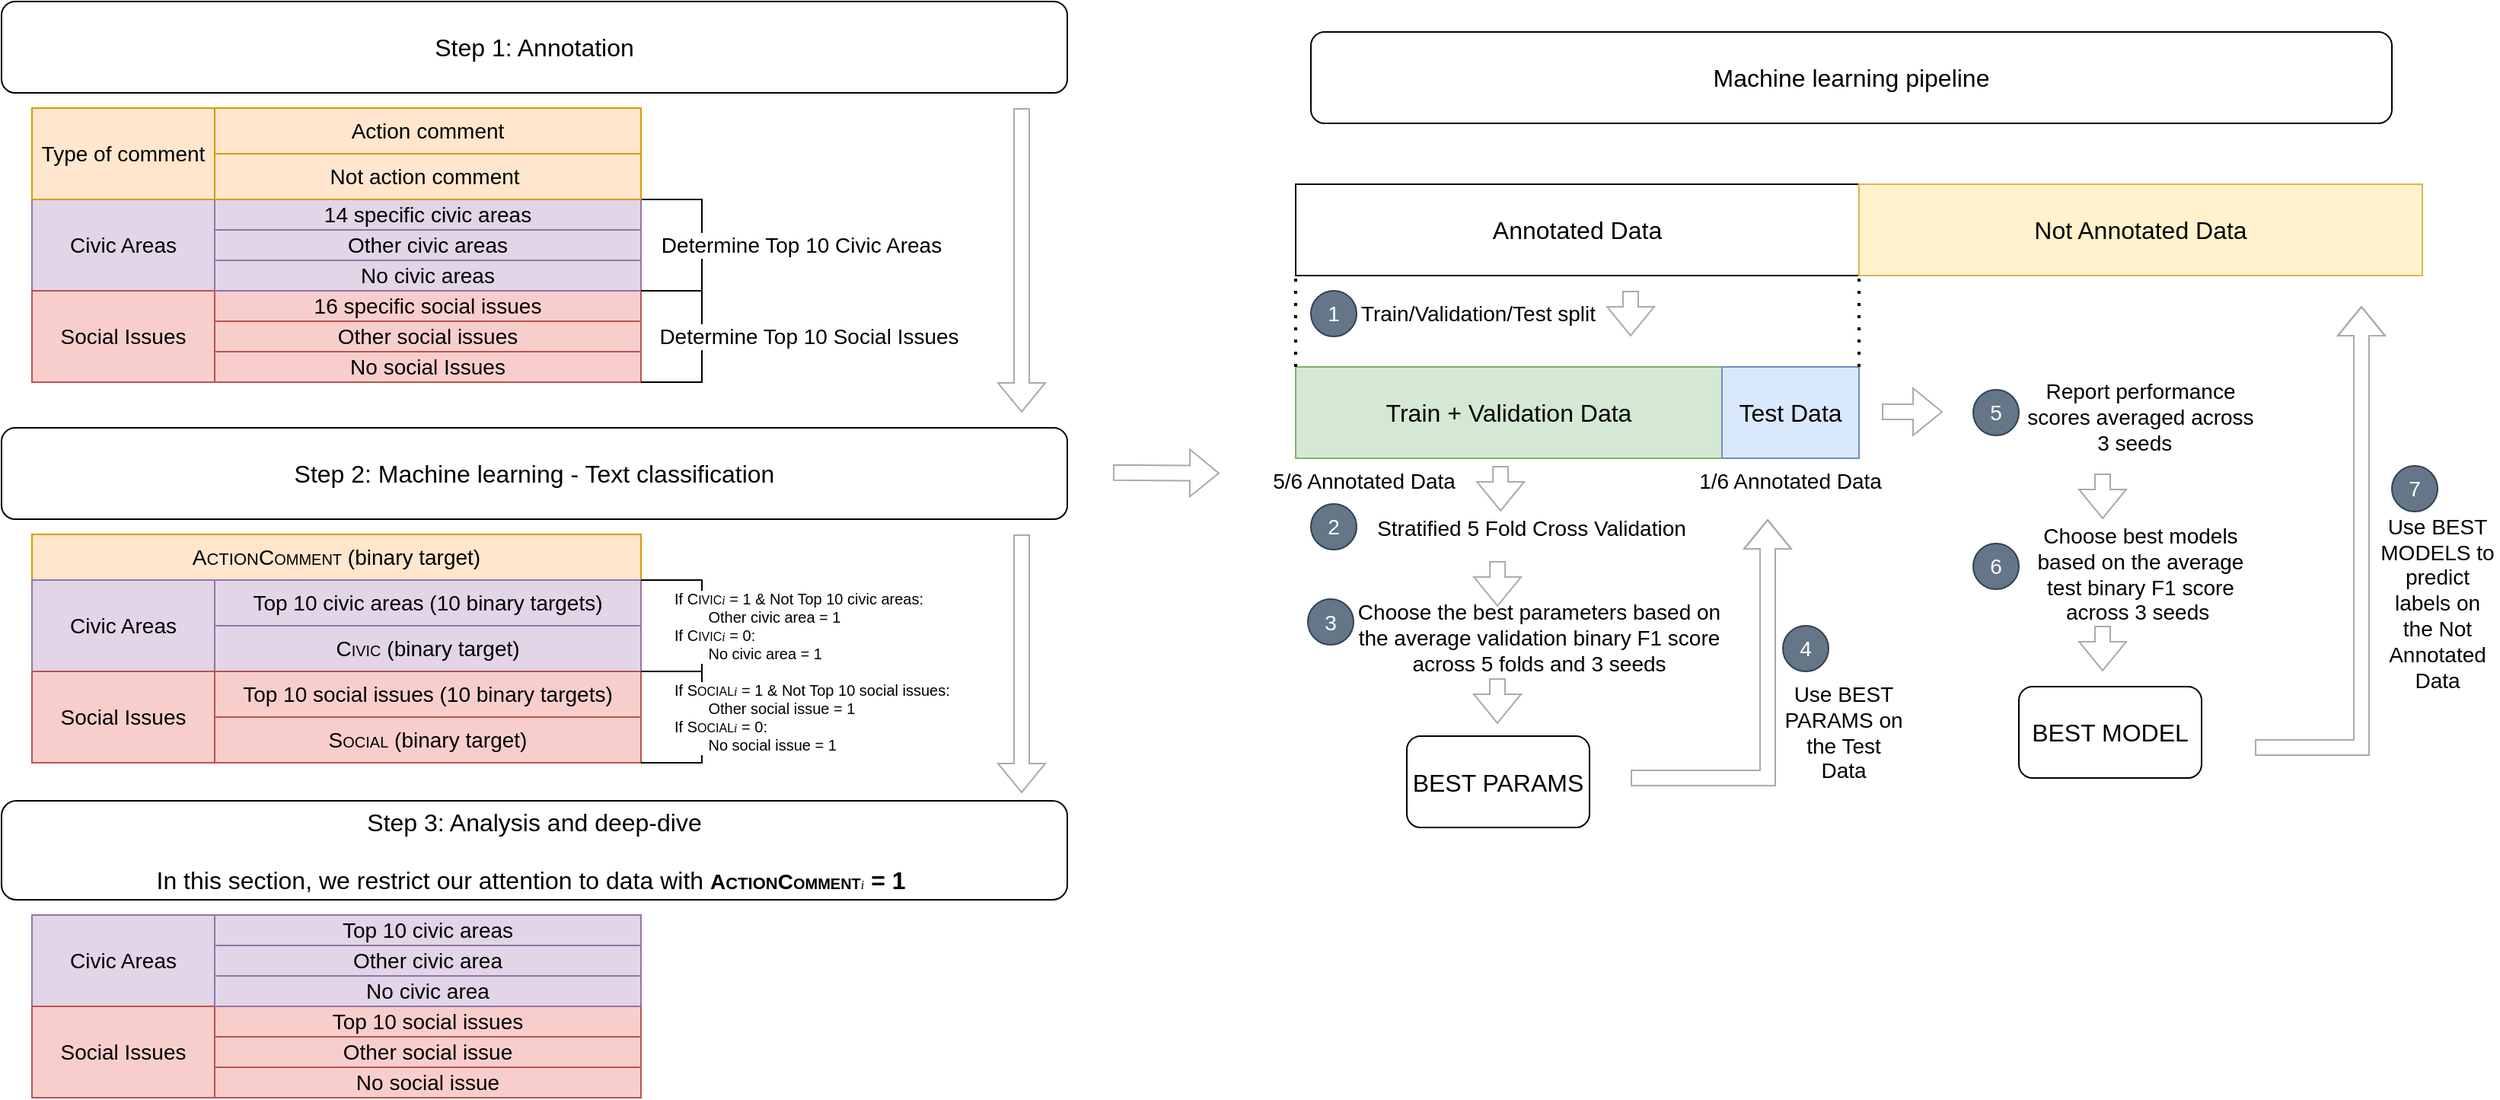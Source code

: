 <mxfile version="26.0.5">
  <diagram name="Page-1" id="k8qGRllSuCCMeSWJRuRN">
    <mxGraphModel dx="857" dy="570" grid="1" gridSize="10" guides="1" tooltips="1" connect="1" arrows="1" fold="1" page="1" pageScale="1" pageWidth="850" pageHeight="1100" math="0" shadow="0">
      <root>
        <mxCell id="0" />
        <mxCell id="1" parent="0" />
        <mxCell id="Wy1gnbVzSQiRrtNqNRIT-1" value="Annotated Data" style="rounded=0;whiteSpace=wrap;html=1;fontSize=16;" parent="1" vertex="1">
          <mxGeometry x="870" y="130" width="370" height="60" as="geometry" />
        </mxCell>
        <mxCell id="Wy1gnbVzSQiRrtNqNRIT-2" value="Not Annotated Data" style="rounded=0;whiteSpace=wrap;html=1;fillColor=#fff2cc;strokeColor=#d6b656;fontSize=16;" parent="1" vertex="1">
          <mxGeometry x="1240" y="130" width="370" height="60" as="geometry" />
        </mxCell>
        <mxCell id="Wy1gnbVzSQiRrtNqNRIT-3" value="Train + Validation Data" style="rounded=0;whiteSpace=wrap;html=1;fillColor=#d5e8d4;strokeColor=#82b366;fontSize=16;" parent="1" vertex="1">
          <mxGeometry x="870" y="250" width="280" height="60" as="geometry" />
        </mxCell>
        <mxCell id="Wy1gnbVzSQiRrtNqNRIT-4" value="Test Data" style="rounded=0;whiteSpace=wrap;html=1;fillColor=#dae8fc;strokeColor=#6c8ebf;fontSize=16;" parent="1" vertex="1">
          <mxGeometry x="1150" y="250" width="90" height="60" as="geometry" />
        </mxCell>
        <mxCell id="Wy1gnbVzSQiRrtNqNRIT-5" value="" style="endArrow=none;dashed=1;html=1;dashPattern=1 3;strokeWidth=2;rounded=0;exitX=1;exitY=0;exitDx=0;exitDy=0;entryX=1;entryY=1;entryDx=0;entryDy=0;fontSize=14;" parent="1" source="Wy1gnbVzSQiRrtNqNRIT-4" target="Wy1gnbVzSQiRrtNqNRIT-1" edge="1">
          <mxGeometry width="50" height="50" relative="1" as="geometry">
            <mxPoint x="1230" y="240" as="sourcePoint" />
            <mxPoint x="1240" y="180" as="targetPoint" />
          </mxGeometry>
        </mxCell>
        <mxCell id="Wy1gnbVzSQiRrtNqNRIT-6" value="" style="endArrow=none;dashed=1;html=1;dashPattern=1 3;strokeWidth=2;rounded=0;entryX=0;entryY=1;entryDx=0;entryDy=0;exitX=0;exitY=0;exitDx=0;exitDy=0;fontSize=14;" parent="1" source="Wy1gnbVzSQiRrtNqNRIT-3" target="Wy1gnbVzSQiRrtNqNRIT-1" edge="1">
          <mxGeometry width="50" height="50" relative="1" as="geometry">
            <mxPoint x="840" y="250" as="sourcePoint" />
            <mxPoint x="869" y="190" as="targetPoint" />
          </mxGeometry>
        </mxCell>
        <mxCell id="Wy1gnbVzSQiRrtNqNRIT-25" value="1/6 Annotated Data" style="text;html=1;align=center;verticalAlign=middle;whiteSpace=wrap;rounded=0;fontSize=14;" parent="1" vertex="1">
          <mxGeometry x="1120" y="310" width="150" height="30" as="geometry" />
        </mxCell>
        <mxCell id="Wy1gnbVzSQiRrtNqNRIT-26" value="5/6 Annotated Data" style="text;html=1;align=center;verticalAlign=middle;whiteSpace=wrap;rounded=0;fontSize=14;" parent="1" vertex="1">
          <mxGeometry x="840" y="310" width="150" height="30" as="geometry" />
        </mxCell>
        <mxCell id="Wy1gnbVzSQiRrtNqNRIT-27" value="" style="shape=flexArrow;endArrow=classic;html=1;rounded=0;strokeColor=light-dark(#aaaaaa, #ededed);fontSize=14;" parent="1" edge="1">
          <mxGeometry width="50" height="50" relative="1" as="geometry">
            <mxPoint x="1004.58" y="315" as="sourcePoint" />
            <mxPoint x="1004.58" y="345" as="targetPoint" />
          </mxGeometry>
        </mxCell>
        <mxCell id="Wy1gnbVzSQiRrtNqNRIT-29" value="Stratified 5 Fold Cross Validation" style="text;html=1;align=center;verticalAlign=middle;whiteSpace=wrap;rounded=0;fontSize=14;" parent="1" vertex="1">
          <mxGeometry x="890" y="341" width="270" height="30" as="geometry" />
        </mxCell>
        <mxCell id="Wy1gnbVzSQiRrtNqNRIT-32" value="" style="shape=flexArrow;endArrow=classic;html=1;rounded=0;strokeColor=light-dark(#aaaaaa, #ededed);fontSize=14;" parent="1" edge="1">
          <mxGeometry width="50" height="50" relative="1" as="geometry">
            <mxPoint x="1002.58" y="377.5" as="sourcePoint" />
            <mxPoint x="1002.58" y="407.5" as="targetPoint" />
          </mxGeometry>
        </mxCell>
        <mxCell id="Wy1gnbVzSQiRrtNqNRIT-34" value="Choose the best parameters based on the average validation binary F1 score across 5 folds and 3 seeds" style="text;html=1;align=center;verticalAlign=middle;whiteSpace=wrap;rounded=0;fontSize=14;" parent="1" vertex="1">
          <mxGeometry x="900" y="392.5" width="260" height="70" as="geometry" />
        </mxCell>
        <mxCell id="Wy1gnbVzSQiRrtNqNRIT-35" value="" style="shape=flexArrow;endArrow=classic;html=1;rounded=0;strokeColor=light-dark(#aaaaaa, #ededed);fontSize=14;" parent="1" edge="1">
          <mxGeometry width="50" height="50" relative="1" as="geometry">
            <mxPoint x="1400" y="420" as="sourcePoint" />
            <mxPoint x="1400" y="450" as="targetPoint" />
          </mxGeometry>
        </mxCell>
        <mxCell id="Wy1gnbVzSQiRrtNqNRIT-36" value="BEST PARAMS" style="rounded=1;whiteSpace=wrap;html=1;fontSize=16;" parent="1" vertex="1">
          <mxGeometry x="943" y="492.5" width="120" height="60" as="geometry" />
        </mxCell>
        <mxCell id="Wy1gnbVzSQiRrtNqNRIT-37" value="" style="shape=flexArrow;endArrow=classic;html=1;rounded=0;strokeColor=light-dark(#aaaaaa, #ededed);fontSize=14;" parent="1" edge="1">
          <mxGeometry width="50" height="50" relative="1" as="geometry">
            <mxPoint x="1090" y="520" as="sourcePoint" />
            <mxPoint x="1180" y="350" as="targetPoint" />
            <Array as="points">
              <mxPoint x="1180" y="520" />
            </Array>
          </mxGeometry>
        </mxCell>
        <mxCell id="Wy1gnbVzSQiRrtNqNRIT-38" value="Use BEST PARAMS on the Test Data" style="text;html=1;align=center;verticalAlign=middle;whiteSpace=wrap;rounded=0;fontSize=14;" parent="1" vertex="1">
          <mxGeometry x="1190" y="475" width="80" height="30" as="geometry" />
        </mxCell>
        <mxCell id="Wy1gnbVzSQiRrtNqNRIT-40" value="" style="shape=flexArrow;endArrow=classic;html=1;rounded=0;strokeColor=light-dark(#aaaaaa, #ededed);fontSize=14;" parent="1" edge="1">
          <mxGeometry width="50" height="50" relative="1" as="geometry">
            <mxPoint x="1255" y="279.5" as="sourcePoint" />
            <mxPoint x="1295" y="279.5" as="targetPoint" />
          </mxGeometry>
        </mxCell>
        <mxCell id="Wy1gnbVzSQiRrtNqNRIT-41" value="Report performance scores averaged across 3 seeds &amp;nbsp;" style="text;html=1;align=center;verticalAlign=middle;whiteSpace=wrap;rounded=0;fontSize=14;" parent="1" vertex="1">
          <mxGeometry x="1345" y="268" width="160" height="30" as="geometry" />
        </mxCell>
        <mxCell id="Wy1gnbVzSQiRrtNqNRIT-42" value="BEST MODEL" style="rounded=1;whiteSpace=wrap;html=1;fontSize=16;" parent="1" vertex="1">
          <mxGeometry x="1345" y="460" width="120" height="60" as="geometry" />
        </mxCell>
        <mxCell id="Wy1gnbVzSQiRrtNqNRIT-44" value="Choose best models based on the average test binary F1 score across 3 seeds&amp;nbsp;" style="text;html=1;align=center;verticalAlign=middle;whiteSpace=wrap;rounded=0;fontSize=14;" parent="1" vertex="1">
          <mxGeometry x="1345" y="371" width="160" height="30" as="geometry" />
        </mxCell>
        <mxCell id="Wy1gnbVzSQiRrtNqNRIT-46" value="" style="shape=flexArrow;endArrow=classic;html=1;rounded=0;strokeColor=light-dark(#aaaaaa, #ededed);fontSize=14;" parent="1" edge="1">
          <mxGeometry width="50" height="50" relative="1" as="geometry">
            <mxPoint x="1002.5" y="454.5" as="sourcePoint" />
            <mxPoint x="1002.5" y="484.5" as="targetPoint" />
          </mxGeometry>
        </mxCell>
        <mxCell id="Wy1gnbVzSQiRrtNqNRIT-47" value="" style="shape=flexArrow;endArrow=classic;html=1;rounded=0;strokeColor=light-dark(#aaaaaa, #ededed);fontSize=14;" parent="1" edge="1">
          <mxGeometry width="50" height="50" relative="1" as="geometry">
            <mxPoint x="1400" y="320" as="sourcePoint" />
            <mxPoint x="1400" y="350" as="targetPoint" />
          </mxGeometry>
        </mxCell>
        <mxCell id="Wy1gnbVzSQiRrtNqNRIT-48" value="" style="shape=flexArrow;endArrow=classic;html=1;rounded=0;strokeColor=light-dark(#aaaaaa, #ededed);fontSize=14;" parent="1" edge="1">
          <mxGeometry width="50" height="50" relative="1" as="geometry">
            <mxPoint x="1500" y="500" as="sourcePoint" />
            <mxPoint x="1570" y="210" as="targetPoint" />
            <Array as="points">
              <mxPoint x="1570" y="500" />
            </Array>
          </mxGeometry>
        </mxCell>
        <mxCell id="Wy1gnbVzSQiRrtNqNRIT-49" value="Use BEST MODELS to predict labels on the Not Annotated Data" style="text;html=1;align=center;verticalAlign=middle;whiteSpace=wrap;rounded=0;fontSize=14;" parent="1" vertex="1">
          <mxGeometry x="1580" y="390" width="80" height="30" as="geometry" />
        </mxCell>
        <mxCell id="Wy1gnbVzSQiRrtNqNRIT-51" value="1" style="ellipse;whiteSpace=wrap;html=1;aspect=fixed;fillColor=#647687;fontColor=#ffffff;strokeColor=#314354;fontSize=14;" parent="1" vertex="1">
          <mxGeometry x="880" y="200" width="30" height="30" as="geometry" />
        </mxCell>
        <mxCell id="Wy1gnbVzSQiRrtNqNRIT-52" value="Train/Validation/Test split" style="text;html=1;align=center;verticalAlign=middle;whiteSpace=wrap;rounded=0;fontSize=14;" parent="1" vertex="1">
          <mxGeometry x="900" y="200" width="180" height="30" as="geometry" />
        </mxCell>
        <mxCell id="Wy1gnbVzSQiRrtNqNRIT-53" value="" style="shape=flexArrow;endArrow=classic;html=1;rounded=0;strokeColor=light-dark(#aaaaaa, #ededed);fontSize=14;" parent="1" edge="1">
          <mxGeometry width="50" height="50" relative="1" as="geometry">
            <mxPoint x="1090" y="200" as="sourcePoint" />
            <mxPoint x="1090" y="230" as="targetPoint" />
          </mxGeometry>
        </mxCell>
        <mxCell id="Wy1gnbVzSQiRrtNqNRIT-54" value="2" style="ellipse;whiteSpace=wrap;html=1;aspect=fixed;fillColor=#647687;fontColor=#ffffff;strokeColor=#314354;fontSize=14;" parent="1" vertex="1">
          <mxGeometry x="880" y="340" width="30" height="30" as="geometry" />
        </mxCell>
        <mxCell id="Wy1gnbVzSQiRrtNqNRIT-55" value="3" style="ellipse;whiteSpace=wrap;html=1;aspect=fixed;fillColor=#647687;fontColor=#ffffff;strokeColor=#314354;fontSize=14;" parent="1" vertex="1">
          <mxGeometry x="878" y="402.5" width="30" height="30" as="geometry" />
        </mxCell>
        <mxCell id="Wy1gnbVzSQiRrtNqNRIT-56" value="4" style="ellipse;whiteSpace=wrap;html=1;aspect=fixed;fillColor=#647687;fontColor=#ffffff;strokeColor=#314354;fontSize=14;" parent="1" vertex="1">
          <mxGeometry x="1190" y="420" width="30" height="30" as="geometry" />
        </mxCell>
        <mxCell id="Wy1gnbVzSQiRrtNqNRIT-58" value="5" style="ellipse;whiteSpace=wrap;html=1;aspect=fixed;fillColor=#647687;fontColor=#ffffff;strokeColor=#314354;fontSize=14;" parent="1" vertex="1">
          <mxGeometry x="1315" y="265" width="30" height="30" as="geometry" />
        </mxCell>
        <mxCell id="Wy1gnbVzSQiRrtNqNRIT-59" value="6" style="ellipse;whiteSpace=wrap;html=1;aspect=fixed;fillColor=#647687;fontColor=#ffffff;strokeColor=#314354;fontSize=14;" parent="1" vertex="1">
          <mxGeometry x="1315" y="366" width="30" height="30" as="geometry" />
        </mxCell>
        <mxCell id="Wy1gnbVzSQiRrtNqNRIT-61" value="7" style="ellipse;whiteSpace=wrap;html=1;aspect=fixed;fillColor=#647687;fontColor=#ffffff;strokeColor=#314354;fontSize=14;" parent="1" vertex="1">
          <mxGeometry x="1590" y="315" width="30" height="30" as="geometry" />
        </mxCell>
        <mxCell id="KJEaABMl4YH4yPC1yJ6U-1" value="Step 1: Annotation" style="rounded=1;whiteSpace=wrap;html=1;fontSize=16;" parent="1" vertex="1">
          <mxGeometry x="20" y="10" width="700" height="60" as="geometry" />
        </mxCell>
        <mxCell id="KJEaABMl4YH4yPC1yJ6U-7" value="Civic Areas" style="rounded=0;whiteSpace=wrap;html=1;fillColor=#e1d5e7;strokeColor=#9673a6;fontSize=14;" parent="1" vertex="1">
          <mxGeometry x="40" y="140" width="120" height="60" as="geometry" />
        </mxCell>
        <mxCell id="KJEaABMl4YH4yPC1yJ6U-8" value="Type of comment" style="rounded=0;whiteSpace=wrap;html=1;fillColor=#ffe6cc;strokeColor=#d79b00;fontSize=14;" parent="1" vertex="1">
          <mxGeometry x="40" y="80" width="120" height="60" as="geometry" />
        </mxCell>
        <mxCell id="KJEaABMl4YH4yPC1yJ6U-9" value="Social Issues" style="rounded=0;whiteSpace=wrap;html=1;fillColor=#f8cecc;strokeColor=#b85450;fontSize=14;" parent="1" vertex="1">
          <mxGeometry x="40" y="200" width="120" height="60" as="geometry" />
        </mxCell>
        <mxCell id="KJEaABMl4YH4yPC1yJ6U-10" value="16 specific social issues" style="rounded=0;whiteSpace=wrap;html=1;fillColor=#f8cecc;strokeColor=#b85450;fontSize=14;" parent="1" vertex="1">
          <mxGeometry x="160" y="200" width="280" height="20" as="geometry" />
        </mxCell>
        <mxCell id="KJEaABMl4YH4yPC1yJ6U-11" value="Other social issues" style="rounded=0;whiteSpace=wrap;html=1;fillColor=#f8cecc;strokeColor=#b85450;fontSize=14;" parent="1" vertex="1">
          <mxGeometry x="160" y="220" width="280" height="20" as="geometry" />
        </mxCell>
        <mxCell id="KJEaABMl4YH4yPC1yJ6U-12" value="No social Issues" style="rounded=0;whiteSpace=wrap;html=1;fillColor=#f8cecc;strokeColor=#b85450;fontSize=14;" parent="1" vertex="1">
          <mxGeometry x="160" y="240" width="280" height="20" as="geometry" />
        </mxCell>
        <mxCell id="KJEaABMl4YH4yPC1yJ6U-13" value="14 specific civic areas" style="rounded=0;whiteSpace=wrap;html=1;fillColor=#e1d5e7;strokeColor=#9673a6;fontSize=14;" parent="1" vertex="1">
          <mxGeometry x="160" y="140" width="280" height="20" as="geometry" />
        </mxCell>
        <mxCell id="KJEaABMl4YH4yPC1yJ6U-14" value="Other civic areas" style="rounded=0;whiteSpace=wrap;html=1;fillColor=#e1d5e7;strokeColor=#9673a6;fontSize=14;" parent="1" vertex="1">
          <mxGeometry x="160" y="160" width="280" height="20" as="geometry" />
        </mxCell>
        <mxCell id="KJEaABMl4YH4yPC1yJ6U-15" value="No civic areas" style="rounded=0;whiteSpace=wrap;html=1;fillColor=#e1d5e7;strokeColor=#9673a6;fontSize=14;" parent="1" vertex="1">
          <mxGeometry x="160" y="180" width="280" height="20" as="geometry" />
        </mxCell>
        <mxCell id="KJEaABMl4YH4yPC1yJ6U-18" value="Action comment" style="rounded=0;whiteSpace=wrap;html=1;fillColor=#ffe6cc;strokeColor=#d79b00;fontSize=14;" parent="1" vertex="1">
          <mxGeometry x="160" y="80" width="280" height="30" as="geometry" />
        </mxCell>
        <mxCell id="KJEaABMl4YH4yPC1yJ6U-22" style="edgeStyle=orthogonalEdgeStyle;rounded=0;orthogonalLoop=1;jettySize=auto;html=1;exitX=1;exitY=1;exitDx=0;exitDy=0;entryX=1;entryY=0;entryDx=0;entryDy=0;endArrow=none;endFill=0;fontSize=14;" parent="1" source="KJEaABMl4YH4yPC1yJ6U-20" target="KJEaABMl4YH4yPC1yJ6U-10" edge="1">
          <mxGeometry relative="1" as="geometry">
            <Array as="points">
              <mxPoint x="480" y="140" />
              <mxPoint x="480" y="200" />
            </Array>
          </mxGeometry>
        </mxCell>
        <mxCell id="KJEaABMl4YH4yPC1yJ6U-23" value="Determine Top 10 Civic Areas" style="edgeLabel;html=1;align=center;verticalAlign=middle;resizable=0;points=[];fontSize=14;" parent="KJEaABMl4YH4yPC1yJ6U-22" vertex="1" connectable="0">
          <mxGeometry x="-0.031" relative="1" as="geometry">
            <mxPoint x="65" y="2" as="offset" />
          </mxGeometry>
        </mxCell>
        <mxCell id="KJEaABMl4YH4yPC1yJ6U-20" value="Not action comment&amp;nbsp;" style="rounded=0;whiteSpace=wrap;html=1;fillColor=#ffe6cc;strokeColor=#d79b00;fontSize=14;" parent="1" vertex="1">
          <mxGeometry x="160" y="110" width="280" height="30" as="geometry" />
        </mxCell>
        <mxCell id="KJEaABMl4YH4yPC1yJ6U-25" style="edgeStyle=orthogonalEdgeStyle;rounded=0;orthogonalLoop=1;jettySize=auto;html=1;exitX=1;exitY=1;exitDx=0;exitDy=0;entryX=1;entryY=0;entryDx=0;entryDy=0;endArrow=none;endFill=0;fontSize=14;" parent="1" edge="1">
          <mxGeometry relative="1" as="geometry">
            <mxPoint x="440" y="200" as="sourcePoint" />
            <mxPoint x="440" y="260" as="targetPoint" />
            <Array as="points">
              <mxPoint x="480" y="200" />
              <mxPoint x="480" y="260" />
            </Array>
          </mxGeometry>
        </mxCell>
        <mxCell id="KJEaABMl4YH4yPC1yJ6U-26" value="Determine Top 10 Social Issues" style="edgeLabel;html=1;align=center;verticalAlign=middle;resizable=0;points=[];fontSize=14;" parent="KJEaABMl4YH4yPC1yJ6U-25" vertex="1" connectable="0">
          <mxGeometry x="-0.031" relative="1" as="geometry">
            <mxPoint x="70" y="2" as="offset" />
          </mxGeometry>
        </mxCell>
        <mxCell id="KJEaABMl4YH4yPC1yJ6U-27" value="Step 2: Machine learning - Text classification" style="rounded=1;whiteSpace=wrap;html=1;fontSize=16;" parent="1" vertex="1">
          <mxGeometry x="20" y="290" width="700" height="60" as="geometry" />
        </mxCell>
        <mxCell id="KJEaABMl4YH4yPC1yJ6U-28" value="&lt;font&gt;A&lt;font style=&quot;font-size: 11px;&quot;&gt;CTION&lt;/font&gt;C&lt;font style=&quot;font-size: 10px;&quot;&gt;OMMENT&lt;/font&gt; (binary target)&lt;/font&gt;" style="rounded=0;whiteSpace=wrap;html=1;fillColor=#ffe6cc;strokeColor=#d79b00;fontSize=14;" parent="1" vertex="1">
          <mxGeometry x="40" y="360" width="400" height="30" as="geometry" />
        </mxCell>
        <mxCell id="KJEaABMl4YH4yPC1yJ6U-29" value="Civic Areas" style="rounded=0;whiteSpace=wrap;html=1;fillColor=#e1d5e7;strokeColor=#9673a6;fontSize=14;" parent="1" vertex="1">
          <mxGeometry x="40" y="390" width="120" height="60" as="geometry" />
        </mxCell>
        <mxCell id="KJEaABMl4YH4yPC1yJ6U-30" value="Top 10 civic areas (10 binary targets)" style="rounded=0;whiteSpace=wrap;html=1;fillColor=#e1d5e7;strokeColor=#9673a6;fontSize=14;" parent="1" vertex="1">
          <mxGeometry x="160" y="390" width="280" height="30" as="geometry" />
        </mxCell>
        <mxCell id="KJEaABMl4YH4yPC1yJ6U-31" value="C&lt;font style=&quot;font-size: 10px;&quot;&gt;IVIC&lt;/font&gt;&lt;font&gt; (binary target&lt;/font&gt;&lt;font&gt;)&lt;/font&gt;" style="rounded=0;whiteSpace=wrap;html=1;fillColor=#e1d5e7;strokeColor=#9673a6;fontSize=14;" parent="1" vertex="1">
          <mxGeometry x="160" y="420" width="280" height="30" as="geometry" />
        </mxCell>
        <mxCell id="KJEaABMl4YH4yPC1yJ6U-33" value="" style="shape=flexArrow;endArrow=classic;html=1;rounded=0;strokeColor=light-dark(#aaaaaa, #ededed);fontSize=14;" parent="1" edge="1">
          <mxGeometry width="50" height="50" relative="1" as="geometry">
            <mxPoint x="690" y="80" as="sourcePoint" />
            <mxPoint x="690" y="280" as="targetPoint" />
          </mxGeometry>
        </mxCell>
        <mxCell id="KJEaABMl4YH4yPC1yJ6U-35" style="edgeStyle=orthogonalEdgeStyle;rounded=0;orthogonalLoop=1;jettySize=auto;html=1;exitX=1;exitY=1;exitDx=0;exitDy=0;entryX=1;entryY=0;entryDx=0;entryDy=0;endArrow=none;endFill=0;fontSize=14;" parent="1" edge="1">
          <mxGeometry relative="1" as="geometry">
            <mxPoint x="440" y="390" as="sourcePoint" />
            <mxPoint x="440" y="450" as="targetPoint" />
            <Array as="points">
              <mxPoint x="480" y="390" />
              <mxPoint x="480" y="450" />
            </Array>
          </mxGeometry>
        </mxCell>
        <mxCell id="KJEaABMl4YH4yPC1yJ6U-36" value="If C&lt;font style=&quot;font-size: 8px;&quot;&gt;IVIC&lt;font face=&quot;Times New Roman&quot;&gt;&lt;i&gt;i&lt;/i&gt;&lt;/font&gt;&lt;/font&gt; = 1 &amp;amp; Not Top 10 civic areas:&amp;nbsp;&lt;div&gt;&lt;span style=&quot;white-space: pre;&quot;&gt;&#x9;&lt;/span&gt;Other civic area = 1&lt;div&gt;If C&lt;font style=&quot;font-size: 8px;&quot;&gt;IVIC&lt;/font&gt;&lt;i style=&quot;font-family: &amp;quot;Times New Roman&amp;quot;; font-size: 8px;&quot;&gt;i&lt;/i&gt;&amp;nbsp;= 0:&amp;nbsp;&lt;/div&gt;&lt;div&gt;&lt;span style=&quot;white-space: pre;&quot;&gt;&#x9;&lt;/span&gt;No civic area = 1&lt;/div&gt;&lt;/div&gt;" style="edgeLabel;html=1;align=left;verticalAlign=middle;resizable=0;points=[];fontSize=10;" parent="KJEaABMl4YH4yPC1yJ6U-35" vertex="1" connectable="0">
          <mxGeometry x="-0.031" relative="1" as="geometry">
            <mxPoint x="-20" y="2" as="offset" />
          </mxGeometry>
        </mxCell>
        <mxCell id="KJEaABMl4YH4yPC1yJ6U-37" value="Social Issues" style="rounded=0;whiteSpace=wrap;html=1;fillColor=#f8cecc;strokeColor=#b85450;fontSize=14;" parent="1" vertex="1">
          <mxGeometry x="40" y="450" width="120" height="60" as="geometry" />
        </mxCell>
        <mxCell id="KJEaABMl4YH4yPC1yJ6U-38" value="Top 10 social issues (10 binary targets)" style="rounded=0;whiteSpace=wrap;html=1;fillColor=#f8cecc;strokeColor=#b85450;fontSize=14;" parent="1" vertex="1">
          <mxGeometry x="160" y="450" width="280" height="30" as="geometry" />
        </mxCell>
        <mxCell id="KJEaABMl4YH4yPC1yJ6U-39" value="&lt;font&gt;S&lt;font style=&quot;font-size: 10px;&quot;&gt;OCIAL&lt;/font&gt;&lt;/font&gt;&lt;font&gt;&amp;nbsp;(binary target&lt;/font&gt;&lt;font&gt;)&lt;/font&gt;" style="rounded=0;whiteSpace=wrap;html=1;fillColor=#f8cecc;strokeColor=#b85450;fontSize=14;" parent="1" vertex="1">
          <mxGeometry x="160" y="480" width="280" height="30" as="geometry" />
        </mxCell>
        <mxCell id="KJEaABMl4YH4yPC1yJ6U-40" style="edgeStyle=orthogonalEdgeStyle;rounded=0;orthogonalLoop=1;jettySize=auto;html=1;exitX=1;exitY=1;exitDx=0;exitDy=0;entryX=1;entryY=0;entryDx=0;entryDy=0;endArrow=none;endFill=0;fillColor=#f8cecc;strokeColor=light-dark(#000000, #d7817e);fontSize=14;" parent="1" edge="1">
          <mxGeometry relative="1" as="geometry">
            <mxPoint x="440" y="450" as="sourcePoint" />
            <mxPoint x="440" y="510" as="targetPoint" />
            <Array as="points">
              <mxPoint x="480" y="450" />
              <mxPoint x="480" y="510" />
            </Array>
          </mxGeometry>
        </mxCell>
        <mxCell id="KJEaABMl4YH4yPC1yJ6U-41" value="If S&lt;font style=&quot;font-size: 8px;&quot;&gt;OCIAL&lt;/font&gt;&lt;i style=&quot;font-family: &amp;quot;Times New Roman&amp;quot;; font-size: 8px;&quot;&gt;i&lt;/i&gt;&amp;nbsp;= 1 &amp;amp; Not Top 10 social issues:&amp;nbsp;&lt;div&gt;&lt;span style=&quot;white-space: pre;&quot;&gt;&#x9;&lt;/span&gt;Other social issue = 1&lt;div&gt;If S&lt;font style=&quot;font-size: 8px;&quot;&gt;OCIAL&lt;/font&gt;&lt;i style=&quot;font-family: &amp;quot;Times New Roman&amp;quot;; font-size: 8px;&quot;&gt;i&lt;/i&gt;&amp;nbsp;= 0:&amp;nbsp;&lt;/div&gt;&lt;div&gt;&lt;span style=&quot;white-space: pre;&quot;&gt;&#x9;&lt;/span&gt;No social issue = 1&lt;/div&gt;&lt;/div&gt;" style="edgeLabel;html=1;align=left;verticalAlign=middle;resizable=0;points=[];fontSize=10;" parent="KJEaABMl4YH4yPC1yJ6U-40" vertex="1" connectable="0">
          <mxGeometry x="-0.031" relative="1" as="geometry">
            <mxPoint x="-20" y="2" as="offset" />
          </mxGeometry>
        </mxCell>
        <mxCell id="KJEaABMl4YH4yPC1yJ6U-42" value="Step 3: Analysis and deep-dive&lt;div&gt;&lt;br&gt;&lt;/div&gt;&lt;div&gt;In this section, we restrict our attention to data with&amp;nbsp;&lt;b&gt;&lt;span style=&quot;font-size: 14px;&quot;&gt;A&lt;/span&gt;&lt;font style=&quot;font-size: 11px;&quot;&gt;CTION&lt;/font&gt;&lt;span style=&quot;font-size: 14px;&quot;&gt;C&lt;/span&gt;&lt;font style=&quot;font-size: 10px;&quot;&gt;OMMENT&lt;/font&gt;&lt;/b&gt;&lt;i style=&quot;white-space: nowrap; font-family: &amp;quot;Times New Roman&amp;quot;; font-size: 8px; text-align: left;&quot;&gt;i&lt;/i&gt;&lt;b style=&quot;background-color: rgb(255, 255, 255);&quot;&gt;&amp;nbsp;= 1&amp;nbsp;&lt;/b&gt;&lt;/div&gt;" style="rounded=1;whiteSpace=wrap;html=1;fontSize=16;" parent="1" vertex="1">
          <mxGeometry x="20" y="535" width="700" height="65" as="geometry" />
        </mxCell>
        <mxCell id="KJEaABMl4YH4yPC1yJ6U-43" value="" style="shape=flexArrow;endArrow=classic;html=1;rounded=0;strokeColor=light-dark(#aaaaaa, #ededed);fontSize=14;" parent="1" edge="1">
          <mxGeometry width="50" height="50" relative="1" as="geometry">
            <mxPoint x="690" y="360" as="sourcePoint" />
            <mxPoint x="690" y="530" as="targetPoint" />
          </mxGeometry>
        </mxCell>
        <mxCell id="KJEaABMl4YH4yPC1yJ6U-44" value="" style="shape=flexArrow;endArrow=classic;html=1;rounded=0;strokeColor=light-dark(#aaaaaa, #ededed);" parent="1" edge="1">
          <mxGeometry width="50" height="50" relative="1" as="geometry">
            <mxPoint x="750" y="319.41" as="sourcePoint" />
            <mxPoint x="820" y="319.83" as="targetPoint" />
          </mxGeometry>
        </mxCell>
        <mxCell id="KJEaABMl4YH4yPC1yJ6U-45" value="Machine learning pipeline" style="rounded=1;whiteSpace=wrap;html=1;fontSize=16;" parent="1" vertex="1">
          <mxGeometry x="880" y="30" width="710" height="60" as="geometry" />
        </mxCell>
        <mxCell id="KJEaABMl4YH4yPC1yJ6U-46" value="Civic Areas" style="rounded=0;whiteSpace=wrap;html=1;fillColor=#e1d5e7;strokeColor=#9673a6;fontSize=14;" parent="1" vertex="1">
          <mxGeometry x="40" y="610" width="120" height="60" as="geometry" />
        </mxCell>
        <mxCell id="KJEaABMl4YH4yPC1yJ6U-47" value="Top 10 civic areas" style="rounded=0;whiteSpace=wrap;html=1;fillColor=#e1d5e7;strokeColor=#9673a6;fontSize=14;" parent="1" vertex="1">
          <mxGeometry x="160" y="610" width="280" height="20" as="geometry" />
        </mxCell>
        <mxCell id="KJEaABMl4YH4yPC1yJ6U-48" value="Social Issues" style="rounded=0;whiteSpace=wrap;html=1;fillColor=#f8cecc;strokeColor=#b85450;fontSize=14;" parent="1" vertex="1">
          <mxGeometry x="40" y="670" width="120" height="60" as="geometry" />
        </mxCell>
        <mxCell id="KJEaABMl4YH4yPC1yJ6U-49" value="Top 10 social issues" style="rounded=0;whiteSpace=wrap;html=1;fillColor=#f8cecc;strokeColor=#b85450;fontSize=14;" parent="1" vertex="1">
          <mxGeometry x="160" y="670" width="280" height="20" as="geometry" />
        </mxCell>
        <mxCell id="KJEaABMl4YH4yPC1yJ6U-50" value="Other civic area" style="rounded=0;whiteSpace=wrap;html=1;fillColor=#e1d5e7;strokeColor=#9673a6;fontSize=14;" parent="1" vertex="1">
          <mxGeometry x="160" y="630" width="280" height="20" as="geometry" />
        </mxCell>
        <mxCell id="KJEaABMl4YH4yPC1yJ6U-51" value="No civic area" style="rounded=0;whiteSpace=wrap;html=1;fillColor=#e1d5e7;strokeColor=#9673a6;fontSize=14;" parent="1" vertex="1">
          <mxGeometry x="160" y="650" width="280" height="20" as="geometry" />
        </mxCell>
        <mxCell id="KJEaABMl4YH4yPC1yJ6U-52" value="Other social issue" style="rounded=0;whiteSpace=wrap;html=1;fillColor=#f8cecc;strokeColor=#b85450;fontSize=14;" parent="1" vertex="1">
          <mxGeometry x="160" y="690" width="280" height="20" as="geometry" />
        </mxCell>
        <mxCell id="KJEaABMl4YH4yPC1yJ6U-53" value="No social issue" style="rounded=0;whiteSpace=wrap;html=1;fillColor=#f8cecc;strokeColor=#b85450;fontSize=14;" parent="1" vertex="1">
          <mxGeometry x="160" y="710" width="280" height="20" as="geometry" />
        </mxCell>
      </root>
    </mxGraphModel>
  </diagram>
</mxfile>
